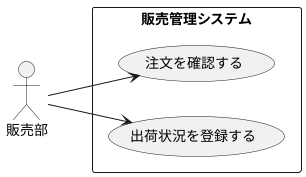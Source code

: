 @startuml ユースケース図
rectangle 販売管理システム{
    left to right direction
    usecase 注文を確認する
    usecase 出荷状況を登録する
}
販売部 --> 注文を確認する 
販売部 --> 出荷状況を登録する 
@enduml